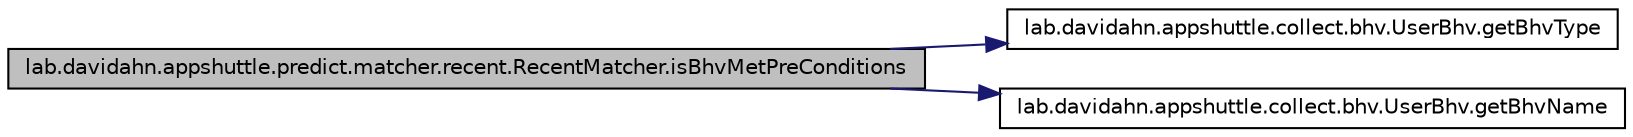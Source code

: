 digraph G
{
 // INTERACTIVE_SVG=YES
  edge [fontname="Helvetica",fontsize="10",labelfontname="Helvetica",labelfontsize="10"];
  node [fontname="Helvetica",fontsize="10",shape=record];
  rankdir="LR";
  Node1 [label="lab.davidahn.appshuttle.predict.matcher.recent.RecentMatcher.isBhvMetPreConditions",height=0.2,width=0.4,color="black", fillcolor="grey75", style="filled" fontcolor="black"];
  Node1 -> Node2 [color="midnightblue",fontsize="10",style="solid",fontname="Helvetica"];
  Node2 [label="lab.davidahn.appshuttle.collect.bhv.UserBhv.getBhvType",height=0.2,width=0.4,color="black", fillcolor="white", style="filled",URL="$interfacelab_1_1davidahn_1_1appshuttle_1_1collect_1_1bhv_1_1_user_bhv.html#aa40041afff60cca4cb2b7351bc4614bb"];
  Node1 -> Node3 [color="midnightblue",fontsize="10",style="solid",fontname="Helvetica"];
  Node3 [label="lab.davidahn.appshuttle.collect.bhv.UserBhv.getBhvName",height=0.2,width=0.4,color="black", fillcolor="white", style="filled",URL="$interfacelab_1_1davidahn_1_1appshuttle_1_1collect_1_1bhv_1_1_user_bhv.html#a16c8cfa47dc39ba10e931c730295a3f3"];
}
